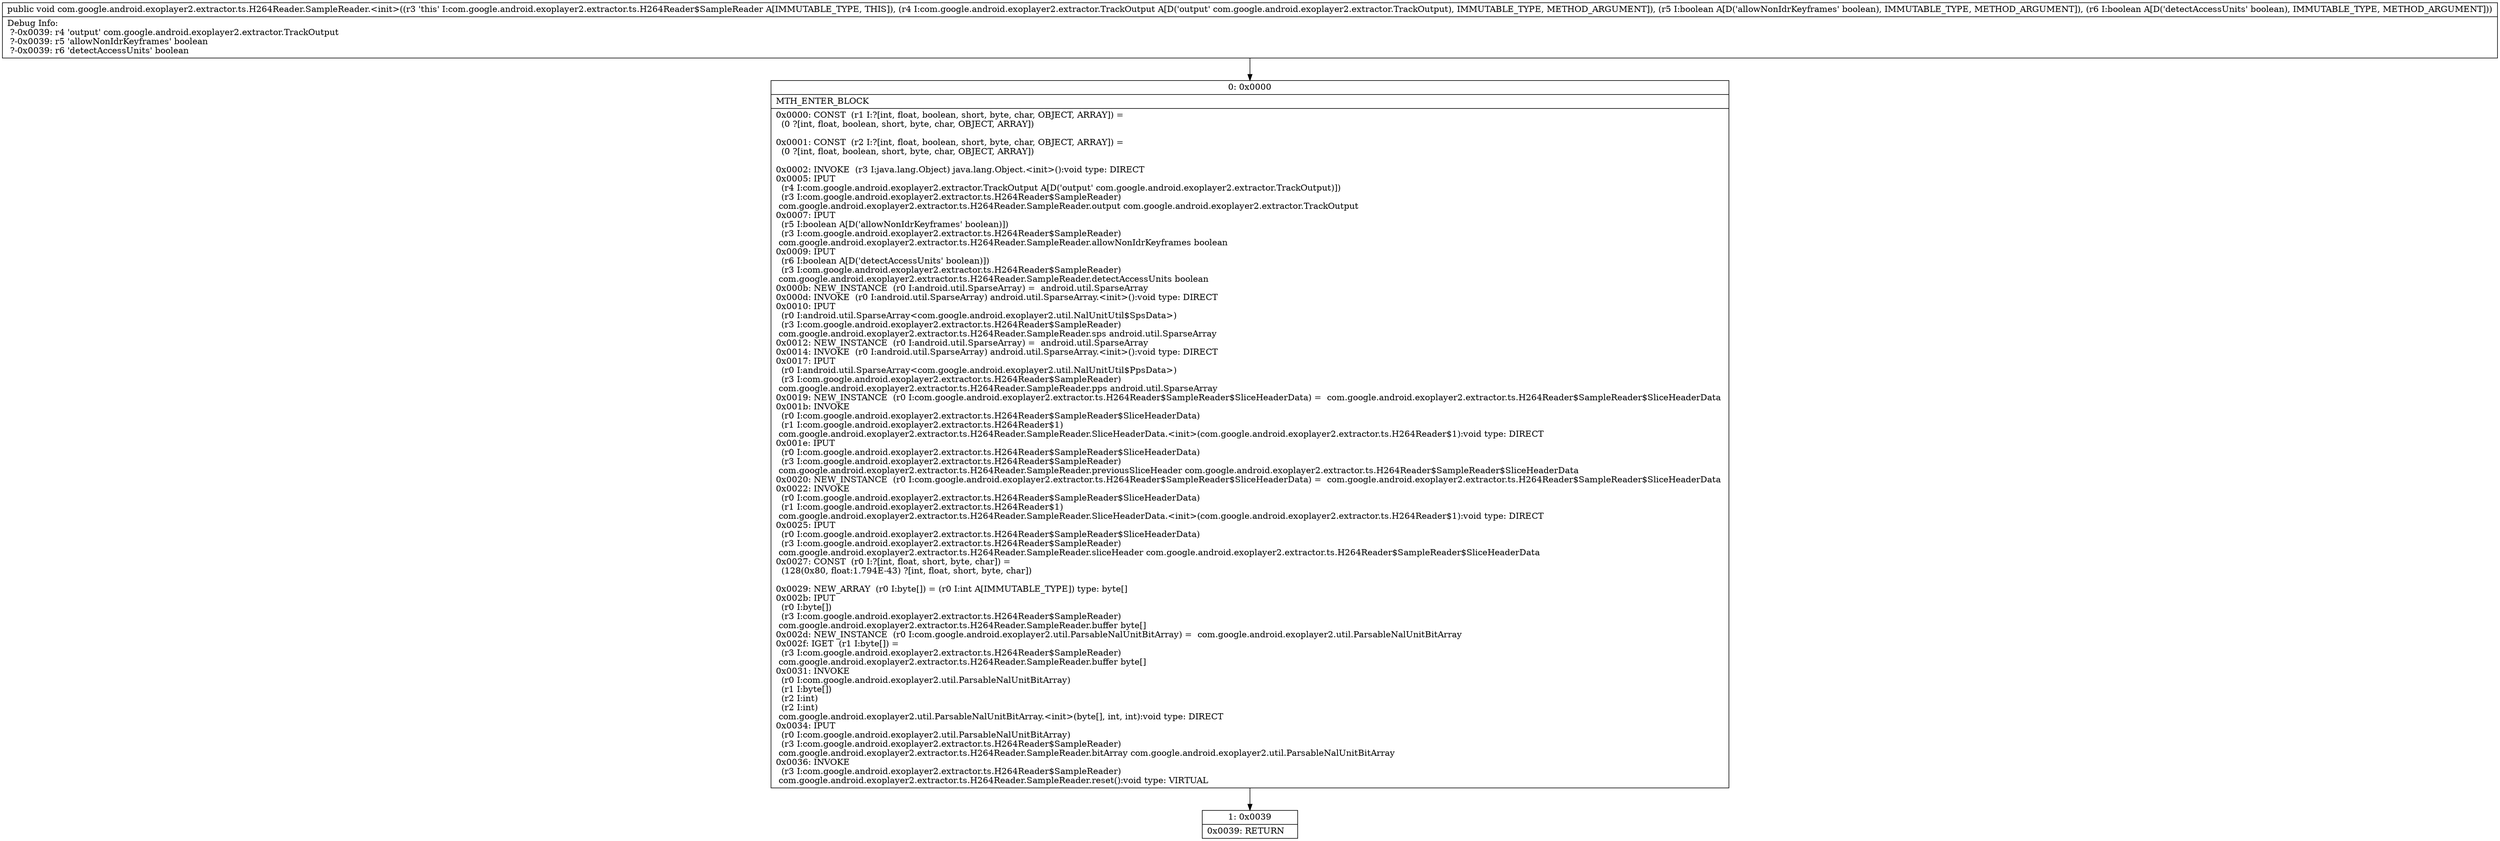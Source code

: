 digraph "CFG forcom.google.android.exoplayer2.extractor.ts.H264Reader.SampleReader.\<init\>(Lcom\/google\/android\/exoplayer2\/extractor\/TrackOutput;ZZ)V" {
Node_0 [shape=record,label="{0\:\ 0x0000|MTH_ENTER_BLOCK\l|0x0000: CONST  (r1 I:?[int, float, boolean, short, byte, char, OBJECT, ARRAY]) = \l  (0 ?[int, float, boolean, short, byte, char, OBJECT, ARRAY])\l \l0x0001: CONST  (r2 I:?[int, float, boolean, short, byte, char, OBJECT, ARRAY]) = \l  (0 ?[int, float, boolean, short, byte, char, OBJECT, ARRAY])\l \l0x0002: INVOKE  (r3 I:java.lang.Object) java.lang.Object.\<init\>():void type: DIRECT \l0x0005: IPUT  \l  (r4 I:com.google.android.exoplayer2.extractor.TrackOutput A[D('output' com.google.android.exoplayer2.extractor.TrackOutput)])\l  (r3 I:com.google.android.exoplayer2.extractor.ts.H264Reader$SampleReader)\l com.google.android.exoplayer2.extractor.ts.H264Reader.SampleReader.output com.google.android.exoplayer2.extractor.TrackOutput \l0x0007: IPUT  \l  (r5 I:boolean A[D('allowNonIdrKeyframes' boolean)])\l  (r3 I:com.google.android.exoplayer2.extractor.ts.H264Reader$SampleReader)\l com.google.android.exoplayer2.extractor.ts.H264Reader.SampleReader.allowNonIdrKeyframes boolean \l0x0009: IPUT  \l  (r6 I:boolean A[D('detectAccessUnits' boolean)])\l  (r3 I:com.google.android.exoplayer2.extractor.ts.H264Reader$SampleReader)\l com.google.android.exoplayer2.extractor.ts.H264Reader.SampleReader.detectAccessUnits boolean \l0x000b: NEW_INSTANCE  (r0 I:android.util.SparseArray) =  android.util.SparseArray \l0x000d: INVOKE  (r0 I:android.util.SparseArray) android.util.SparseArray.\<init\>():void type: DIRECT \l0x0010: IPUT  \l  (r0 I:android.util.SparseArray\<com.google.android.exoplayer2.util.NalUnitUtil$SpsData\>)\l  (r3 I:com.google.android.exoplayer2.extractor.ts.H264Reader$SampleReader)\l com.google.android.exoplayer2.extractor.ts.H264Reader.SampleReader.sps android.util.SparseArray \l0x0012: NEW_INSTANCE  (r0 I:android.util.SparseArray) =  android.util.SparseArray \l0x0014: INVOKE  (r0 I:android.util.SparseArray) android.util.SparseArray.\<init\>():void type: DIRECT \l0x0017: IPUT  \l  (r0 I:android.util.SparseArray\<com.google.android.exoplayer2.util.NalUnitUtil$PpsData\>)\l  (r3 I:com.google.android.exoplayer2.extractor.ts.H264Reader$SampleReader)\l com.google.android.exoplayer2.extractor.ts.H264Reader.SampleReader.pps android.util.SparseArray \l0x0019: NEW_INSTANCE  (r0 I:com.google.android.exoplayer2.extractor.ts.H264Reader$SampleReader$SliceHeaderData) =  com.google.android.exoplayer2.extractor.ts.H264Reader$SampleReader$SliceHeaderData \l0x001b: INVOKE  \l  (r0 I:com.google.android.exoplayer2.extractor.ts.H264Reader$SampleReader$SliceHeaderData)\l  (r1 I:com.google.android.exoplayer2.extractor.ts.H264Reader$1)\l com.google.android.exoplayer2.extractor.ts.H264Reader.SampleReader.SliceHeaderData.\<init\>(com.google.android.exoplayer2.extractor.ts.H264Reader$1):void type: DIRECT \l0x001e: IPUT  \l  (r0 I:com.google.android.exoplayer2.extractor.ts.H264Reader$SampleReader$SliceHeaderData)\l  (r3 I:com.google.android.exoplayer2.extractor.ts.H264Reader$SampleReader)\l com.google.android.exoplayer2.extractor.ts.H264Reader.SampleReader.previousSliceHeader com.google.android.exoplayer2.extractor.ts.H264Reader$SampleReader$SliceHeaderData \l0x0020: NEW_INSTANCE  (r0 I:com.google.android.exoplayer2.extractor.ts.H264Reader$SampleReader$SliceHeaderData) =  com.google.android.exoplayer2.extractor.ts.H264Reader$SampleReader$SliceHeaderData \l0x0022: INVOKE  \l  (r0 I:com.google.android.exoplayer2.extractor.ts.H264Reader$SampleReader$SliceHeaderData)\l  (r1 I:com.google.android.exoplayer2.extractor.ts.H264Reader$1)\l com.google.android.exoplayer2.extractor.ts.H264Reader.SampleReader.SliceHeaderData.\<init\>(com.google.android.exoplayer2.extractor.ts.H264Reader$1):void type: DIRECT \l0x0025: IPUT  \l  (r0 I:com.google.android.exoplayer2.extractor.ts.H264Reader$SampleReader$SliceHeaderData)\l  (r3 I:com.google.android.exoplayer2.extractor.ts.H264Reader$SampleReader)\l com.google.android.exoplayer2.extractor.ts.H264Reader.SampleReader.sliceHeader com.google.android.exoplayer2.extractor.ts.H264Reader$SampleReader$SliceHeaderData \l0x0027: CONST  (r0 I:?[int, float, short, byte, char]) = \l  (128(0x80, float:1.794E\-43) ?[int, float, short, byte, char])\l \l0x0029: NEW_ARRAY  (r0 I:byte[]) = (r0 I:int A[IMMUTABLE_TYPE]) type: byte[] \l0x002b: IPUT  \l  (r0 I:byte[])\l  (r3 I:com.google.android.exoplayer2.extractor.ts.H264Reader$SampleReader)\l com.google.android.exoplayer2.extractor.ts.H264Reader.SampleReader.buffer byte[] \l0x002d: NEW_INSTANCE  (r0 I:com.google.android.exoplayer2.util.ParsableNalUnitBitArray) =  com.google.android.exoplayer2.util.ParsableNalUnitBitArray \l0x002f: IGET  (r1 I:byte[]) = \l  (r3 I:com.google.android.exoplayer2.extractor.ts.H264Reader$SampleReader)\l com.google.android.exoplayer2.extractor.ts.H264Reader.SampleReader.buffer byte[] \l0x0031: INVOKE  \l  (r0 I:com.google.android.exoplayer2.util.ParsableNalUnitBitArray)\l  (r1 I:byte[])\l  (r2 I:int)\l  (r2 I:int)\l com.google.android.exoplayer2.util.ParsableNalUnitBitArray.\<init\>(byte[], int, int):void type: DIRECT \l0x0034: IPUT  \l  (r0 I:com.google.android.exoplayer2.util.ParsableNalUnitBitArray)\l  (r3 I:com.google.android.exoplayer2.extractor.ts.H264Reader$SampleReader)\l com.google.android.exoplayer2.extractor.ts.H264Reader.SampleReader.bitArray com.google.android.exoplayer2.util.ParsableNalUnitBitArray \l0x0036: INVOKE  \l  (r3 I:com.google.android.exoplayer2.extractor.ts.H264Reader$SampleReader)\l com.google.android.exoplayer2.extractor.ts.H264Reader.SampleReader.reset():void type: VIRTUAL \l}"];
Node_1 [shape=record,label="{1\:\ 0x0039|0x0039: RETURN   \l}"];
MethodNode[shape=record,label="{public void com.google.android.exoplayer2.extractor.ts.H264Reader.SampleReader.\<init\>((r3 'this' I:com.google.android.exoplayer2.extractor.ts.H264Reader$SampleReader A[IMMUTABLE_TYPE, THIS]), (r4 I:com.google.android.exoplayer2.extractor.TrackOutput A[D('output' com.google.android.exoplayer2.extractor.TrackOutput), IMMUTABLE_TYPE, METHOD_ARGUMENT]), (r5 I:boolean A[D('allowNonIdrKeyframes' boolean), IMMUTABLE_TYPE, METHOD_ARGUMENT]), (r6 I:boolean A[D('detectAccessUnits' boolean), IMMUTABLE_TYPE, METHOD_ARGUMENT]))  | Debug Info:\l  ?\-0x0039: r4 'output' com.google.android.exoplayer2.extractor.TrackOutput\l  ?\-0x0039: r5 'allowNonIdrKeyframes' boolean\l  ?\-0x0039: r6 'detectAccessUnits' boolean\l}"];
MethodNode -> Node_0;
Node_0 -> Node_1;
}


